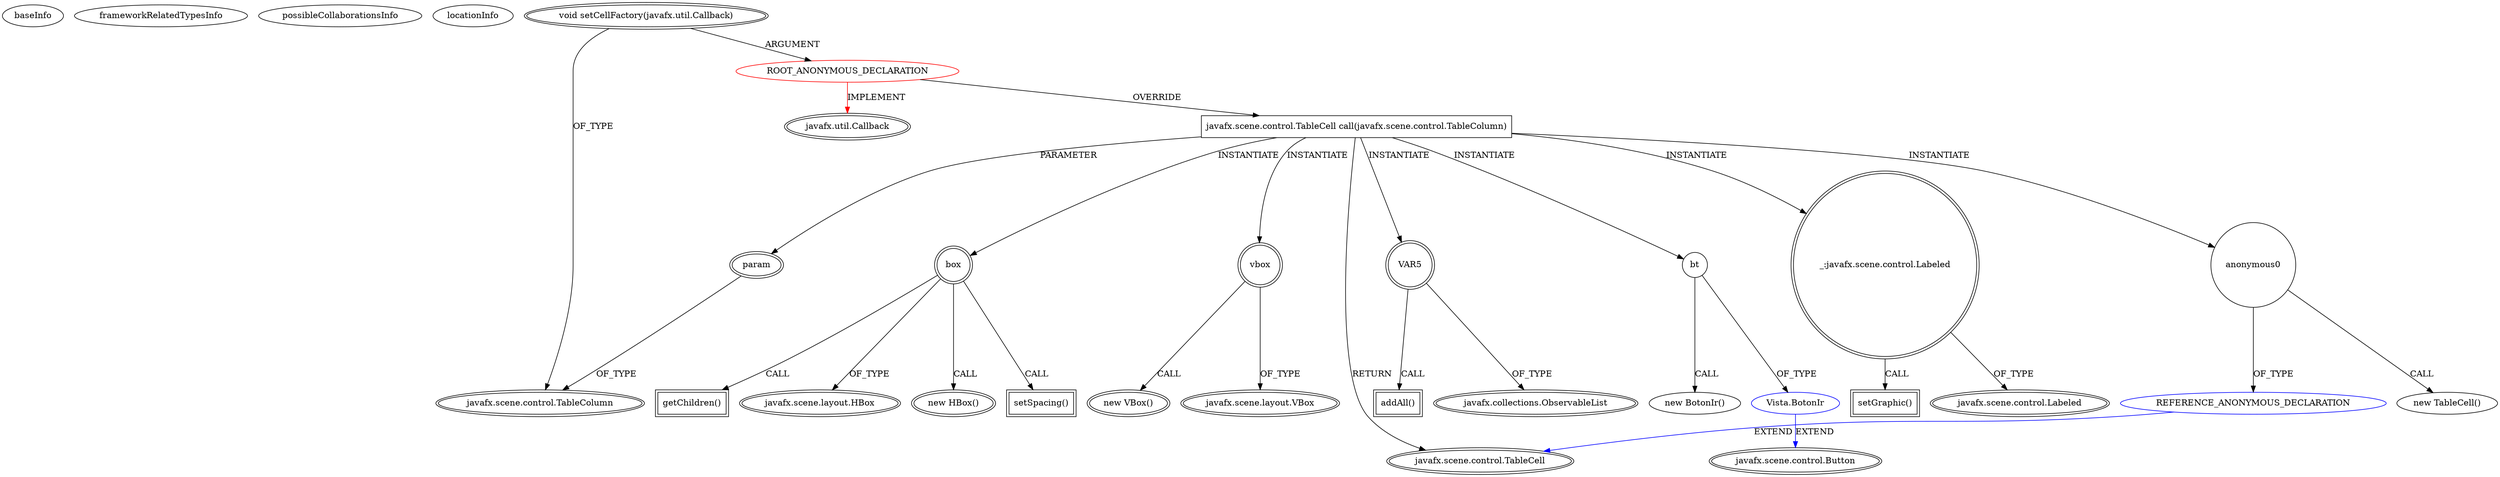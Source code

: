 digraph {
baseInfo[graphId=2718,category="extension_graph",isAnonymous=true,possibleRelation=true]
frameworkRelatedTypesInfo[0="javafx.util.Callback"]
possibleCollaborationsInfo[0="2718~OVERRIDING_METHOD_DECLARATION-INSTANTIATION-~javafx.util.Callback ~javafx.scene.control.Button ~true~false",1="2718~OVERRIDING_METHOD_DECLARATION-INSTANTIATION-~javafx.util.Callback ~javafx.scene.control.TableCell ~true~true"]
locationInfo[projectName="geyrix57-Proyecto_1_Bases",filePath="/geyrix57-Proyecto_1_Bases/Proyecto_1_Bases-master/src/Control/ControlLog.java",contextSignature="void initialize(java.net.URL,java.util.ResourceBundle)",graphId="2718"]
0[label="ROOT_ANONYMOUS_DECLARATION",vertexType="ROOT_ANONYMOUS_DECLARATION",isFrameworkType=false,color=red]
1[label="javafx.util.Callback",vertexType="FRAMEWORK_INTERFACE_TYPE",isFrameworkType=true,peripheries=2]
2[label="void setCellFactory(javafx.util.Callback)",vertexType="OUTSIDE_CALL",isFrameworkType=true,peripheries=2]
3[label="javafx.scene.control.TableColumn",vertexType="FRAMEWORK_CLASS_TYPE",isFrameworkType=true,peripheries=2]
4[label="javafx.scene.control.TableCell call(javafx.scene.control.TableColumn)",vertexType="OVERRIDING_METHOD_DECLARATION",isFrameworkType=false,shape=box]
5[label="javafx.scene.control.TableCell",vertexType="FRAMEWORK_CLASS_TYPE",isFrameworkType=true,peripheries=2]
6[label="param",vertexType="PARAMETER_DECLARATION",isFrameworkType=true,peripheries=2]
9[label="anonymous0",vertexType="VARIABLE_EXPRESION",isFrameworkType=false,shape=circle]
10[label="REFERENCE_ANONYMOUS_DECLARATION",vertexType="REFERENCE_ANONYMOUS_DECLARATION",isFrameworkType=false,color=blue]
8[label="new TableCell()",vertexType="CONSTRUCTOR_CALL",isFrameworkType=false]
13[label="box",vertexType="VARIABLE_EXPRESION",isFrameworkType=true,peripheries=2,shape=circle]
14[label="javafx.scene.layout.HBox",vertexType="FRAMEWORK_CLASS_TYPE",isFrameworkType=true,peripheries=2]
12[label="new HBox()",vertexType="CONSTRUCTOR_CALL",isFrameworkType=true,peripheries=2]
16[label="setSpacing()",vertexType="INSIDE_CALL",isFrameworkType=true,peripheries=2,shape=box]
18[label="vbox",vertexType="VARIABLE_EXPRESION",isFrameworkType=true,peripheries=2,shape=circle]
19[label="javafx.scene.layout.VBox",vertexType="FRAMEWORK_CLASS_TYPE",isFrameworkType=true,peripheries=2]
17[label="new VBox()",vertexType="CONSTRUCTOR_CALL",isFrameworkType=true,peripheries=2]
21[label="bt",vertexType="VARIABLE_EXPRESION",isFrameworkType=false,shape=circle]
22[label="Vista.BotonIr",vertexType="REFERENCE_CLIENT_CLASS_DECLARATION",isFrameworkType=false,color=blue]
23[label="javafx.scene.control.Button",vertexType="FRAMEWORK_CLASS_TYPE",isFrameworkType=true,peripheries=2]
20[label="new BotonIr()",vertexType="CONSTRUCTOR_CALL",isFrameworkType=false]
24[label="VAR5",vertexType="VARIABLE_EXPRESION",isFrameworkType=true,peripheries=2,shape=circle]
26[label="javafx.collections.ObservableList",vertexType="FRAMEWORK_INTERFACE_TYPE",isFrameworkType=true,peripheries=2]
25[label="addAll()",vertexType="INSIDE_CALL",isFrameworkType=true,peripheries=2,shape=box]
28[label="getChildren()",vertexType="INSIDE_CALL",isFrameworkType=true,peripheries=2,shape=box]
29[label="_:javafx.scene.control.Labeled",vertexType="VARIABLE_EXPRESION",isFrameworkType=true,peripheries=2,shape=circle]
31[label="javafx.scene.control.Labeled",vertexType="FRAMEWORK_CLASS_TYPE",isFrameworkType=true,peripheries=2]
30[label="setGraphic()",vertexType="INSIDE_CALL",isFrameworkType=true,peripheries=2,shape=box]
0->1[label="IMPLEMENT",color=red]
2->0[label="ARGUMENT"]
2->3[label="OF_TYPE"]
0->4[label="OVERRIDE"]
4->5[label="RETURN"]
6->3[label="OF_TYPE"]
4->6[label="PARAMETER"]
4->9[label="INSTANTIATE"]
10->5[label="EXTEND",color=blue]
9->10[label="OF_TYPE"]
9->8[label="CALL"]
4->13[label="INSTANTIATE"]
13->14[label="OF_TYPE"]
13->12[label="CALL"]
13->16[label="CALL"]
4->18[label="INSTANTIATE"]
18->19[label="OF_TYPE"]
18->17[label="CALL"]
4->21[label="INSTANTIATE"]
22->23[label="EXTEND",color=blue]
21->22[label="OF_TYPE"]
21->20[label="CALL"]
4->24[label="INSTANTIATE"]
24->26[label="OF_TYPE"]
24->25[label="CALL"]
13->28[label="CALL"]
4->29[label="INSTANTIATE"]
29->31[label="OF_TYPE"]
29->30[label="CALL"]
}
